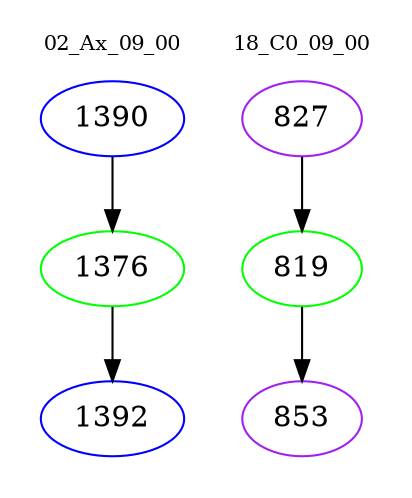 digraph{
subgraph cluster_0 {
color = white
label = "02_Ax_09_00";
fontsize=10;
T0_1390 [label="1390", color="blue"]
T0_1390 -> T0_1376 [color="black"]
T0_1376 [label="1376", color="green"]
T0_1376 -> T0_1392 [color="black"]
T0_1392 [label="1392", color="blue"]
}
subgraph cluster_1 {
color = white
label = "18_C0_09_00";
fontsize=10;
T1_827 [label="827", color="purple"]
T1_827 -> T1_819 [color="black"]
T1_819 [label="819", color="green"]
T1_819 -> T1_853 [color="black"]
T1_853 [label="853", color="purple"]
}
}
